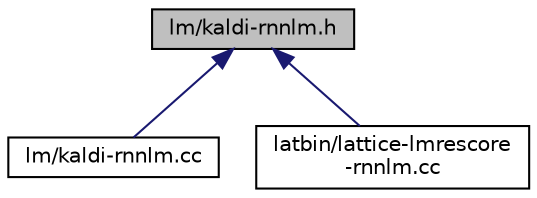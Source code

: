 digraph "lm/kaldi-rnnlm.h"
{
  edge [fontname="Helvetica",fontsize="10",labelfontname="Helvetica",labelfontsize="10"];
  node [fontname="Helvetica",fontsize="10",shape=record];
  Node84 [label="lm/kaldi-rnnlm.h",height=0.2,width=0.4,color="black", fillcolor="grey75", style="filled", fontcolor="black"];
  Node84 -> Node85 [dir="back",color="midnightblue",fontsize="10",style="solid",fontname="Helvetica"];
  Node85 [label="lm/kaldi-rnnlm.cc",height=0.2,width=0.4,color="black", fillcolor="white", style="filled",URL="$kaldi-rnnlm_8cc.html"];
  Node84 -> Node86 [dir="back",color="midnightblue",fontsize="10",style="solid",fontname="Helvetica"];
  Node86 [label="latbin/lattice-lmrescore\l-rnnlm.cc",height=0.2,width=0.4,color="black", fillcolor="white", style="filled",URL="$lattice-lmrescore-rnnlm_8cc.html"];
}

